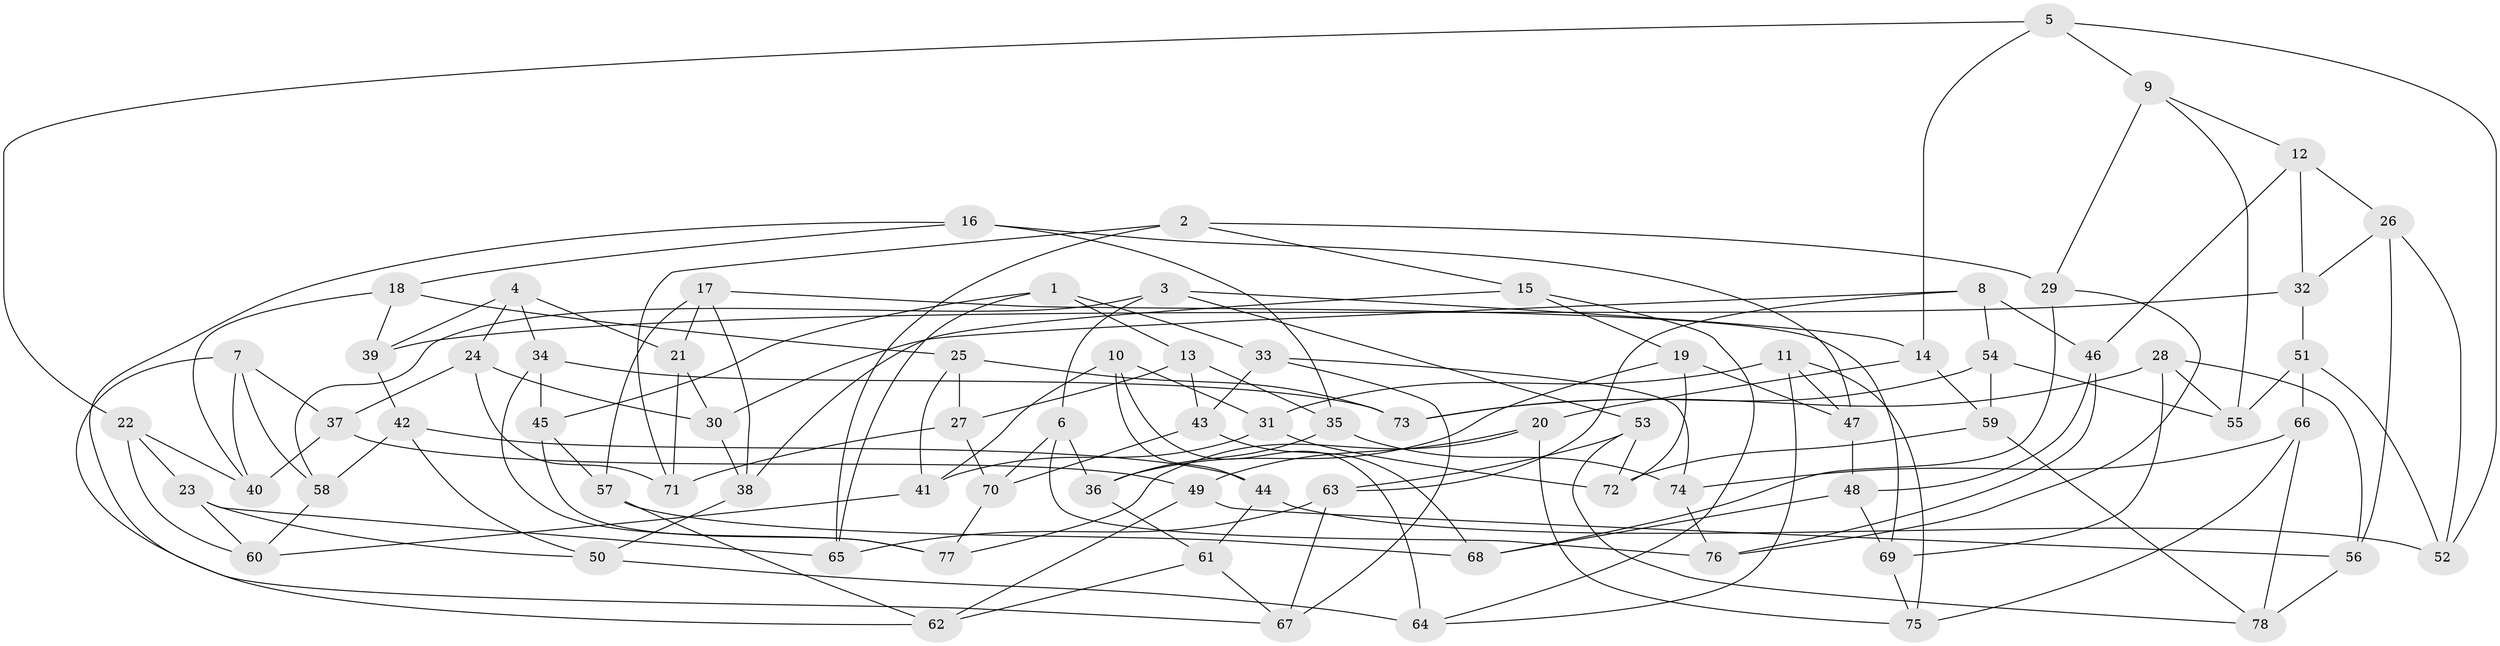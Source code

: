 // coarse degree distribution, {4: 0.3673469387755102, 6: 0.42857142857142855, 3: 0.04081632653061224, 5: 0.16326530612244897}
// Generated by graph-tools (version 1.1) at 2025/42/03/06/25 10:42:24]
// undirected, 78 vertices, 156 edges
graph export_dot {
graph [start="1"]
  node [color=gray90,style=filled];
  1;
  2;
  3;
  4;
  5;
  6;
  7;
  8;
  9;
  10;
  11;
  12;
  13;
  14;
  15;
  16;
  17;
  18;
  19;
  20;
  21;
  22;
  23;
  24;
  25;
  26;
  27;
  28;
  29;
  30;
  31;
  32;
  33;
  34;
  35;
  36;
  37;
  38;
  39;
  40;
  41;
  42;
  43;
  44;
  45;
  46;
  47;
  48;
  49;
  50;
  51;
  52;
  53;
  54;
  55;
  56;
  57;
  58;
  59;
  60;
  61;
  62;
  63;
  64;
  65;
  66;
  67;
  68;
  69;
  70;
  71;
  72;
  73;
  74;
  75;
  76;
  77;
  78;
  1 -- 45;
  1 -- 33;
  1 -- 13;
  1 -- 65;
  2 -- 29;
  2 -- 71;
  2 -- 65;
  2 -- 15;
  3 -- 58;
  3 -- 53;
  3 -- 14;
  3 -- 6;
  4 -- 39;
  4 -- 24;
  4 -- 34;
  4 -- 21;
  5 -- 52;
  5 -- 14;
  5 -- 22;
  5 -- 9;
  6 -- 76;
  6 -- 36;
  6 -- 70;
  7 -- 37;
  7 -- 58;
  7 -- 62;
  7 -- 40;
  8 -- 46;
  8 -- 63;
  8 -- 30;
  8 -- 54;
  9 -- 55;
  9 -- 29;
  9 -- 12;
  10 -- 31;
  10 -- 41;
  10 -- 44;
  10 -- 64;
  11 -- 31;
  11 -- 47;
  11 -- 75;
  11 -- 64;
  12 -- 26;
  12 -- 46;
  12 -- 32;
  13 -- 27;
  13 -- 35;
  13 -- 43;
  14 -- 20;
  14 -- 59;
  15 -- 19;
  15 -- 38;
  15 -- 64;
  16 -- 47;
  16 -- 18;
  16 -- 35;
  16 -- 67;
  17 -- 57;
  17 -- 38;
  17 -- 21;
  17 -- 69;
  18 -- 25;
  18 -- 40;
  18 -- 39;
  19 -- 72;
  19 -- 36;
  19 -- 47;
  20 -- 77;
  20 -- 49;
  20 -- 75;
  21 -- 71;
  21 -- 30;
  22 -- 40;
  22 -- 60;
  22 -- 23;
  23 -- 60;
  23 -- 50;
  23 -- 65;
  24 -- 71;
  24 -- 37;
  24 -- 30;
  25 -- 73;
  25 -- 41;
  25 -- 27;
  26 -- 32;
  26 -- 56;
  26 -- 52;
  27 -- 70;
  27 -- 71;
  28 -- 73;
  28 -- 55;
  28 -- 56;
  28 -- 69;
  29 -- 76;
  29 -- 68;
  30 -- 38;
  31 -- 72;
  31 -- 41;
  32 -- 39;
  32 -- 51;
  33 -- 43;
  33 -- 74;
  33 -- 67;
  34 -- 73;
  34 -- 77;
  34 -- 45;
  35 -- 36;
  35 -- 74;
  36 -- 61;
  37 -- 49;
  37 -- 40;
  38 -- 50;
  39 -- 42;
  41 -- 60;
  42 -- 50;
  42 -- 44;
  42 -- 58;
  43 -- 68;
  43 -- 70;
  44 -- 61;
  44 -- 52;
  45 -- 77;
  45 -- 57;
  46 -- 76;
  46 -- 48;
  47 -- 48;
  48 -- 68;
  48 -- 69;
  49 -- 62;
  49 -- 56;
  50 -- 64;
  51 -- 52;
  51 -- 66;
  51 -- 55;
  53 -- 72;
  53 -- 78;
  53 -- 63;
  54 -- 73;
  54 -- 59;
  54 -- 55;
  56 -- 78;
  57 -- 68;
  57 -- 62;
  58 -- 60;
  59 -- 78;
  59 -- 72;
  61 -- 67;
  61 -- 62;
  63 -- 65;
  63 -- 67;
  66 -- 75;
  66 -- 78;
  66 -- 74;
  69 -- 75;
  70 -- 77;
  74 -- 76;
}
